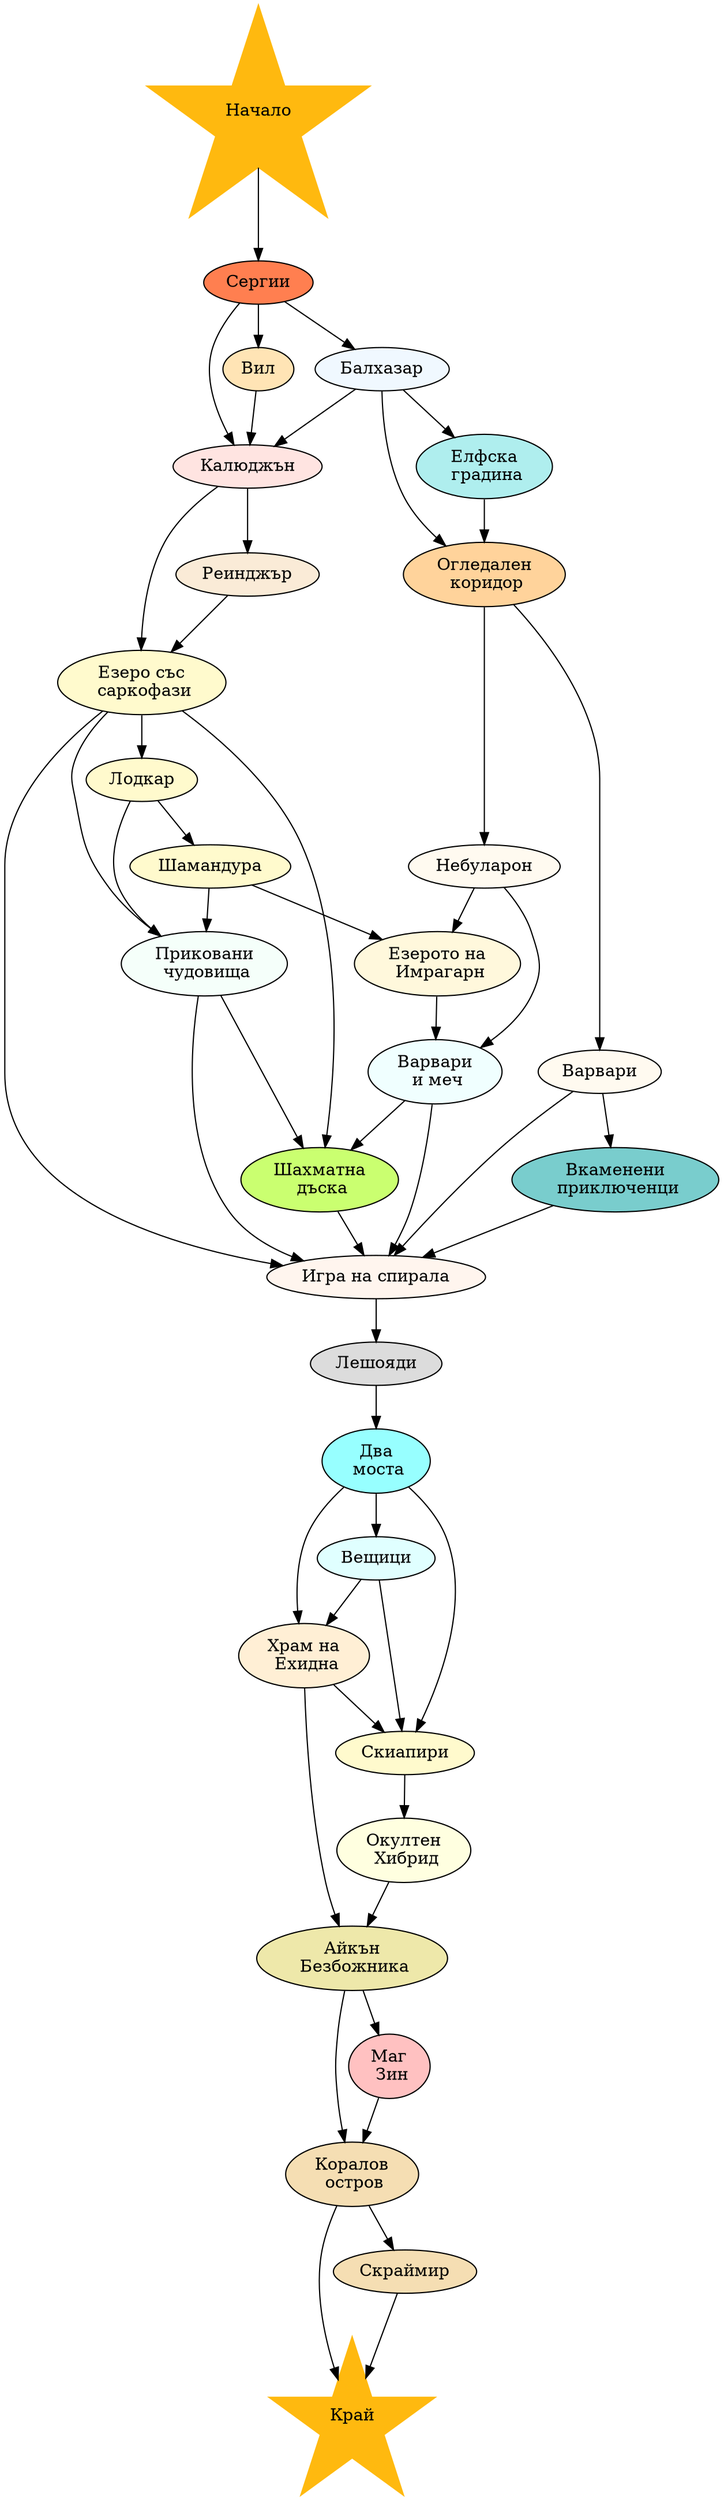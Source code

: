 digraph BoiniteRovoveNaKrartSimple {
    fontsize=50
    node [style=filled]
    begin [label = "Начало", shape=star, color=darkgoldenrod1, style=filled]
    spirala [label = "Игра на спирала", fillcolor=seashell]
    balhazar [label = "Балхазар", fillcolor=aliceblue]
    kaliudzhan [label = "Калюджън", fillcolor=mistyrose]
    vil [label = "Вил", fillcolor=moccasin]
    sergii [label = "Сергии", fillcolor=coral]
    elfska_gradina [label = "Елфска\n градина", fillcolor=paleturquoise]
    ogledalen_koridor [label = "Огледален\n коридор", fillcolor=burlywood1]
    nebularon [label = "Небуларон", fillcolor=floralwhite]
    ezero_imragarn [label = "Езерото на\n Имрагарн", fillcolor=cornsilk]
    reindzhar [label = "Реинджър", fillcolor=antiquewhite]
    ezero_sarkofazi [label = "Езеро със\n саркофази", fillcolor=lemonchiffon]
    lodkar [label = "Лодкар", fillcolor=lemonchiffon]
    shamandura [label = "Шамандура", fillcolor=lemonchiffon]
    varvari_mech [label = "Варвари\n и меч", fillcolor=azure]
    varvari [label = "Варвари", fillcolor=floralwhite]
    shahmatna_daska [label = "Шахматна\n дъска", fillcolor=darkolivegreen1]
    prikovani_chudovishta [label = "Приковани\n чудовища", fillcolor=mintcream]
    vkameneni_prikluchenci [label = "Вкаменени\n приключенци", fillcolor=darkslategray3]
    leshoyadi [label = "Лешояди", fillcolor=gainsboro]
    dva_mosta [label = "Два\n моста", fillcolor=darkslategray1]
    veshtici [label = "Вещици", fillcolor=lightcyan]
    hram_ehidna [label = "Храм на\n Ехидна", fillcolor=papayawhip]
    skiapiri [label = "Скиапири", fillcolor=lemonchiffon]
    okulten_hibrid [label = "Окултен\n Хибрид", fillcolor=lightyellow1]
    aikan_bezbozhnika [label = "Айкън\n Безбожника", fillcolor=palegoldenrod]
    mag_zin [label = "Маг\n Зин", fillcolor=rosybrown1]
    koralov_ostrov [label = "Коралов\n остров", fillcolor=wheat]
    skraimir [label = "Скраймир", fillcolor=wheat]
    end [label = "Край", shape=star, color=darkgoldenrod1, style=filled]

    begin -> sergii
    sergii -> balhazar, vil, kaliudzhan
    vil -> kaliudzhan
    balhazar -> kaliudzhan
    balhazar -> elfska_gradina, ogledalen_koridor
    kaliudzhan -> reindzhar, ezero_sarkofazi
    reindzhar -> ezero_sarkofazi
    ezero_sarkofazi -> lodkar, prikovani_chudovishta, shahmatna_daska, spirala
    lodkar -> shamandura, prikovani_chudovishta
    shamandura -> prikovani_chudovishta, ezero_imragarn
    elfska_gradina -> ogledalen_koridor
    ogledalen_koridor -> nebularon, varvari
    nebularon -> ezero_imragarn, varvari_mech
    ezero_imragarn -> varvari_mech
    prikovani_chudovishta -> shahmatna_daska, spirala
    shahmatna_daska -> spirala
    varvari_mech -> spirala, shahmatna_daska
    varvari -> vkameneni_prikluchenci, spirala
    vkameneni_prikluchenci -> spirala
    spirala -> leshoyadi
    leshoyadi -> dva_mosta
    dva_mosta -> veshtici, hram_ehidna, skiapiri
    veshtici -> hram_ehidna, skiapiri
    hram_ehidna -> aikan_bezbozhnika, skiapiri
    skiapiri -> okulten_hibrid
    okulten_hibrid -> aikan_bezbozhnika
    aikan_bezbozhnika -> mag_zin, koralov_ostrov
    mag_zin -> koralov_ostrov
    koralov_ostrov -> skraimir, end
    skraimir -> end
}